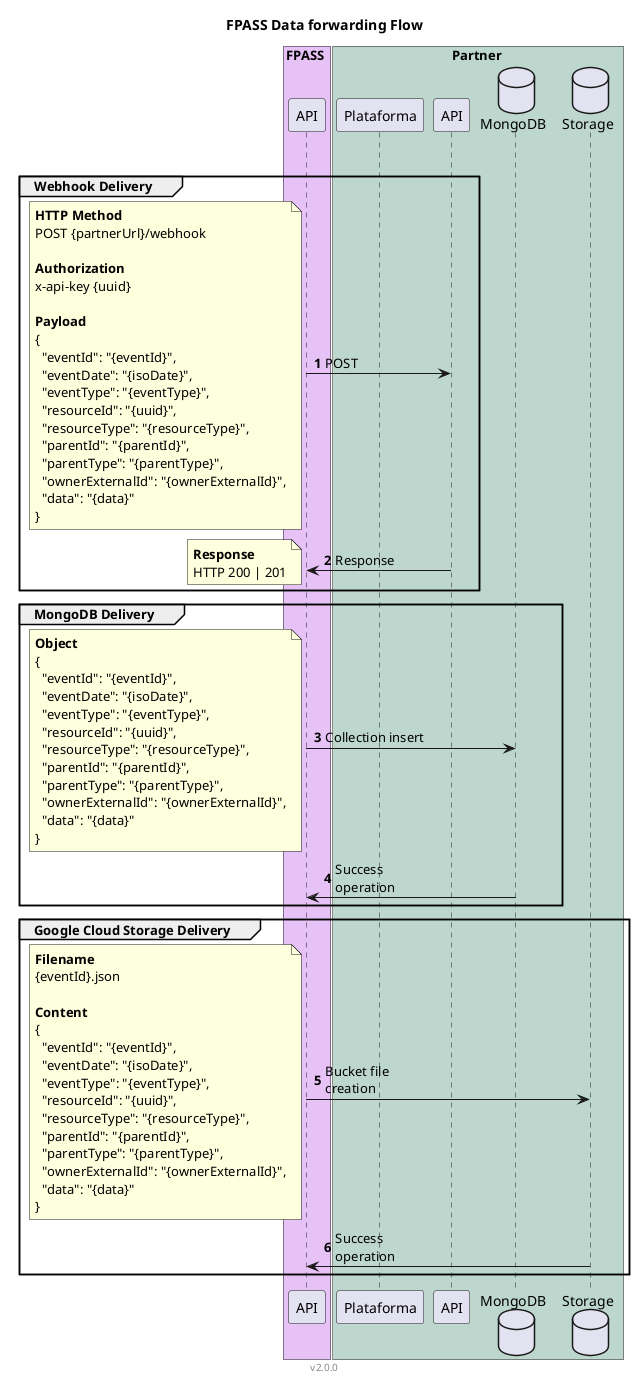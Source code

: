 @startuml FPASS Data
title FPASS Data forwarding Flow
footer v2.0.0
autonumber
skinparam MaxMessageSize 100

box FPASS #b43de750
participant "API" as FpassAPI
end box

box Partner #2d7f6250
participant "Plataforma" as PartnerApp
participant "API" as PartnerAPI
database "MongoDB" as PartnerDB
database "Storage" as PartnerStorage
end box

group Data forwarding

group Webhook Delivery
FpassAPI -> PartnerAPI: POST
note left
**HTTP Method**
POST {partnerUrl}/webhook

**Authorization**
x-api-key {uuid}

**Payload**
{
  "eventId": "{eventId}",
  "eventDate": "{isoDate}",
  "eventType": "{eventType}",
  "resourceId": "{uuid}",
  "resourceType": "{resourceType}",
  "parentId": "{parentId}",
  "parentType": "{parentType}",
  "ownerExternalId": "{ownerExternalId}",
  "data": "{data}"
}
end note
PartnerAPI -> FpassAPI: Response
note left
**Response**
HTTP 200 | 201
end note
end

group MongoDB Delivery
FpassAPI -> PartnerDB: Collection insert
note left
**Object**
{
  "eventId": "{eventId}",
  "eventDate": "{isoDate}",
  "eventType": "{eventType}",
  "resourceId": "{uuid}",
  "resourceType": "{resourceType}",
  "parentId": "{parentId}",
  "parentType": "{parentType}",
  "ownerExternalId": "{ownerExternalId}",
  "data": "{data}"
}
end note
PartnerDB -> FpassAPI: Success operation
end

group Google Cloud Storage Delivery
FpassAPI -> PartnerStorage: Bucket file creation
note left
**Filename**
{eventId}.json

**Content**
{
  "eventId": "{eventId}",
  "eventDate": "{isoDate}",
  "eventType": "{eventType}",
  "resourceId": "{uuid}",
  "resourceType": "{resourceType}",
  "parentId": "{parentId}",
  "parentType": "{parentType}",
  "ownerExternalId": "{ownerExternalId}",
  "data": "{data}"
}
end note
PartnerStorage -> FpassAPI: Success operation
end

@enduml